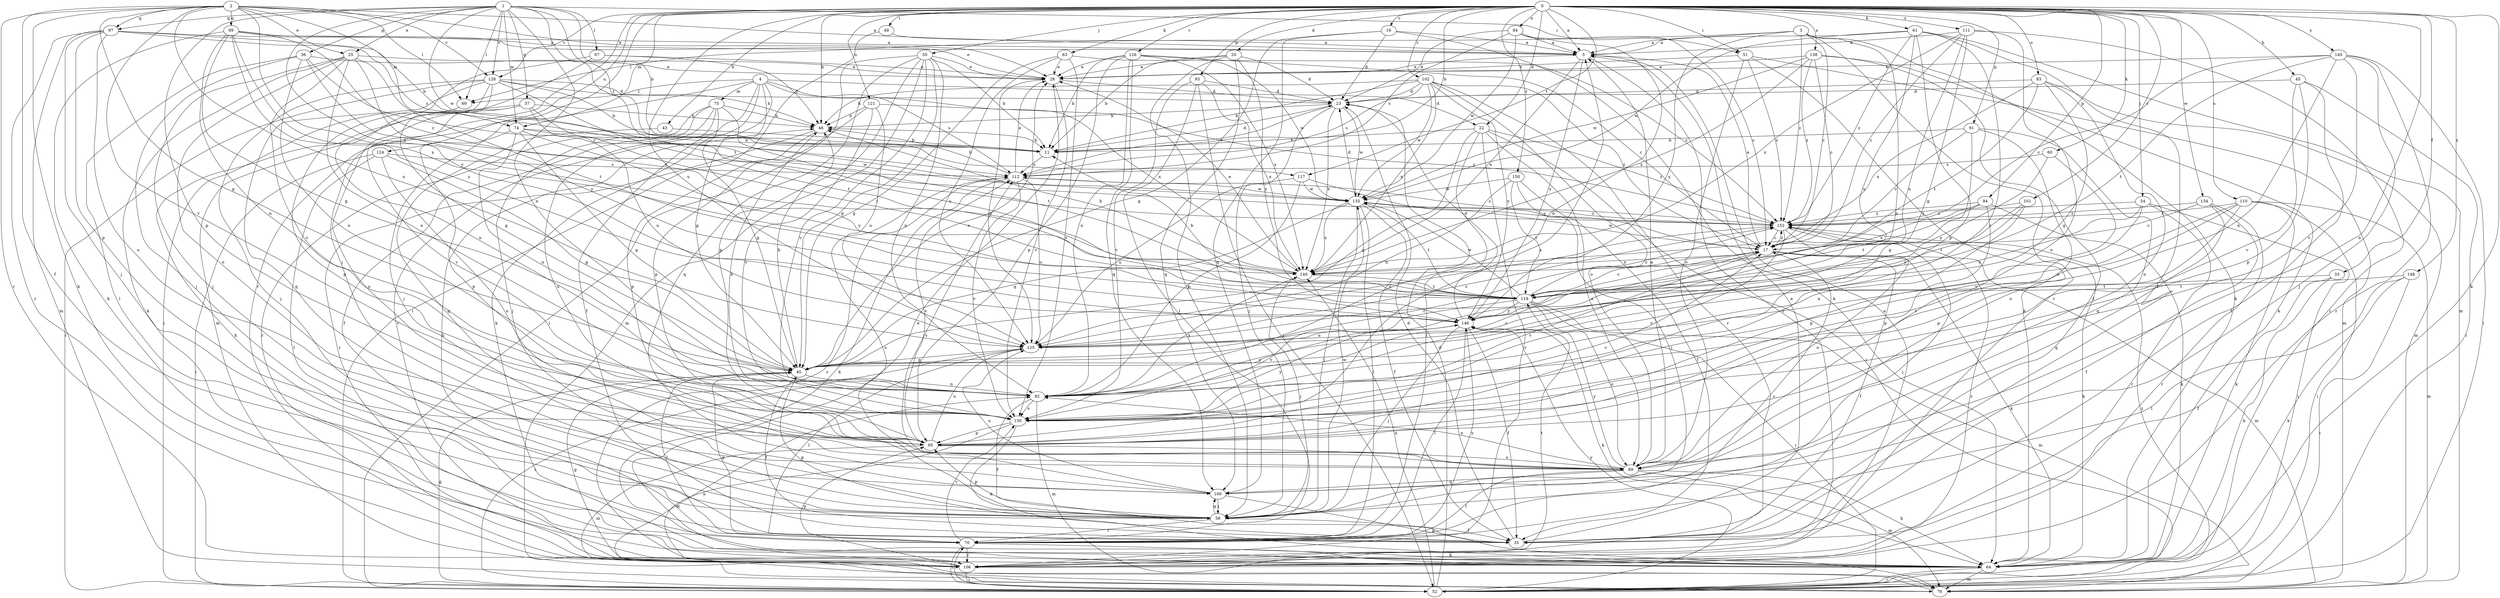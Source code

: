 strict digraph  {
0;
1;
2;
3;
4;
5;
11;
16;
17;
20;
22;
23;
25;
28;
33;
35;
36;
37;
40;
43;
45;
46;
49;
51;
52;
54;
55;
58;
60;
61;
63;
64;
67;
69;
70;
74;
75;
76;
82;
83;
84;
89;
91;
93;
94;
95;
97;
99;
100;
101;
102;
106;
110;
111;
112;
117;
118;
121;
124;
125;
126;
128;
130;
134;
135;
138;
140;
145;
146;
148;
150;
152;
0 -> 5  [label=a];
0 -> 11  [label=b];
0 -> 16  [label=c];
0 -> 20  [label=d];
0 -> 22  [label=d];
0 -> 33  [label=f];
0 -> 43  [label=h];
0 -> 45  [label=h];
0 -> 46  [label=h];
0 -> 49  [label=i];
0 -> 51  [label=i];
0 -> 54  [label=j];
0 -> 55  [label=j];
0 -> 58  [label=j];
0 -> 60  [label=k];
0 -> 61  [label=k];
0 -> 63  [label=k];
0 -> 64  [label=k];
0 -> 74  [label=m];
0 -> 83  [label=o];
0 -> 84  [label=o];
0 -> 89  [label=o];
0 -> 91  [label=p];
0 -> 93  [label=p];
0 -> 94  [label=p];
0 -> 101  [label=r];
0 -> 102  [label=r];
0 -> 106  [label=r];
0 -> 110  [label=s];
0 -> 111  [label=s];
0 -> 117  [label=t];
0 -> 121  [label=u];
0 -> 124  [label=u];
0 -> 125  [label=u];
0 -> 126  [label=v];
0 -> 128  [label=v];
0 -> 134  [label=w];
0 -> 138  [label=x];
0 -> 145  [label=y];
0 -> 148  [label=z];
0 -> 150  [label=z];
1 -> 11  [label=b];
1 -> 25  [label=e];
1 -> 36  [label=g];
1 -> 37  [label=g];
1 -> 51  [label=i];
1 -> 67  [label=l];
1 -> 69  [label=l];
1 -> 74  [label=m];
1 -> 82  [label=n];
1 -> 95  [label=p];
1 -> 97  [label=q];
1 -> 117  [label=t];
1 -> 118  [label=t];
1 -> 128  [label=v];
1 -> 135  [label=w];
1 -> 140  [label=x];
2 -> 5  [label=a];
2 -> 25  [label=e];
2 -> 28  [label=e];
2 -> 35  [label=f];
2 -> 40  [label=g];
2 -> 64  [label=k];
2 -> 69  [label=l];
2 -> 74  [label=m];
2 -> 97  [label=q];
2 -> 99  [label=q];
2 -> 106  [label=r];
2 -> 125  [label=u];
2 -> 128  [label=v];
2 -> 130  [label=v];
2 -> 146  [label=y];
3 -> 5  [label=a];
3 -> 17  [label=c];
3 -> 64  [label=k];
3 -> 69  [label=l];
3 -> 82  [label=n];
3 -> 106  [label=r];
3 -> 146  [label=y];
3 -> 152  [label=z];
4 -> 22  [label=d];
4 -> 35  [label=f];
4 -> 40  [label=g];
4 -> 58  [label=j];
4 -> 64  [label=k];
4 -> 69  [label=l];
4 -> 75  [label=m];
4 -> 106  [label=r];
4 -> 112  [label=s];
4 -> 140  [label=x];
5 -> 28  [label=e];
5 -> 106  [label=r];
5 -> 140  [label=x];
5 -> 146  [label=y];
11 -> 23  [label=d];
11 -> 112  [label=s];
16 -> 5  [label=a];
16 -> 23  [label=d];
16 -> 40  [label=g];
16 -> 64  [label=k];
16 -> 100  [label=q];
17 -> 5  [label=a];
17 -> 35  [label=f];
17 -> 64  [label=k];
17 -> 76  [label=m];
17 -> 130  [label=v];
17 -> 135  [label=w];
17 -> 140  [label=x];
17 -> 152  [label=z];
20 -> 11  [label=b];
20 -> 23  [label=d];
20 -> 28  [label=e];
20 -> 58  [label=j];
20 -> 100  [label=q];
20 -> 146  [label=y];
22 -> 11  [label=b];
22 -> 40  [label=g];
22 -> 52  [label=i];
22 -> 70  [label=l];
22 -> 89  [label=o];
22 -> 106  [label=r];
22 -> 152  [label=z];
23 -> 46  [label=h];
23 -> 58  [label=j];
23 -> 112  [label=s];
23 -> 135  [label=w];
23 -> 140  [label=x];
25 -> 28  [label=e];
25 -> 58  [label=j];
25 -> 64  [label=k];
25 -> 82  [label=n];
25 -> 89  [label=o];
25 -> 118  [label=t];
25 -> 130  [label=v];
25 -> 146  [label=y];
28 -> 23  [label=d];
28 -> 125  [label=u];
28 -> 130  [label=v];
33 -> 35  [label=f];
33 -> 64  [label=k];
33 -> 118  [label=t];
35 -> 5  [label=a];
35 -> 23  [label=d];
35 -> 40  [label=g];
36 -> 28  [label=e];
36 -> 58  [label=j];
36 -> 70  [label=l];
36 -> 82  [label=n];
36 -> 140  [label=x];
36 -> 152  [label=z];
37 -> 46  [label=h];
37 -> 64  [label=k];
37 -> 89  [label=o];
37 -> 118  [label=t];
37 -> 125  [label=u];
37 -> 130  [label=v];
40 -> 17  [label=c];
40 -> 28  [label=e];
40 -> 35  [label=f];
40 -> 46  [label=h];
40 -> 70  [label=l];
40 -> 82  [label=n];
43 -> 11  [label=b];
43 -> 100  [label=q];
45 -> 23  [label=d];
45 -> 35  [label=f];
45 -> 52  [label=i];
45 -> 95  [label=p];
45 -> 130  [label=v];
46 -> 11  [label=b];
46 -> 95  [label=p];
46 -> 106  [label=r];
49 -> 5  [label=a];
49 -> 52  [label=i];
51 -> 28  [label=e];
51 -> 64  [label=k];
51 -> 76  [label=m];
51 -> 89  [label=o];
51 -> 152  [label=z];
52 -> 23  [label=d];
52 -> 40  [label=g];
52 -> 70  [label=l];
52 -> 140  [label=x];
52 -> 146  [label=y];
52 -> 152  [label=z];
54 -> 52  [label=i];
54 -> 95  [label=p];
54 -> 106  [label=r];
54 -> 146  [label=y];
54 -> 152  [label=z];
55 -> 11  [label=b];
55 -> 28  [label=e];
55 -> 40  [label=g];
55 -> 52  [label=i];
55 -> 76  [label=m];
55 -> 82  [label=n];
55 -> 95  [label=p];
55 -> 100  [label=q];
55 -> 130  [label=v];
58 -> 35  [label=f];
58 -> 70  [label=l];
58 -> 95  [label=p];
58 -> 100  [label=q];
58 -> 112  [label=s];
58 -> 135  [label=w];
60 -> 112  [label=s];
60 -> 130  [label=v];
60 -> 146  [label=y];
61 -> 5  [label=a];
61 -> 35  [label=f];
61 -> 76  [label=m];
61 -> 95  [label=p];
61 -> 125  [label=u];
61 -> 130  [label=v];
61 -> 135  [label=w];
61 -> 152  [label=z];
63 -> 28  [label=e];
63 -> 40  [label=g];
63 -> 125  [label=u];
63 -> 130  [label=v];
63 -> 152  [label=z];
64 -> 52  [label=i];
64 -> 76  [label=m];
67 -> 28  [label=e];
67 -> 46  [label=h];
67 -> 52  [label=i];
67 -> 76  [label=m];
69 -> 95  [label=p];
70 -> 17  [label=c];
70 -> 40  [label=g];
70 -> 46  [label=h];
70 -> 52  [label=i];
70 -> 64  [label=k];
70 -> 106  [label=r];
70 -> 130  [label=v];
70 -> 146  [label=y];
74 -> 11  [label=b];
74 -> 40  [label=g];
74 -> 82  [label=n];
74 -> 95  [label=p];
74 -> 135  [label=w];
74 -> 146  [label=y];
75 -> 35  [label=f];
75 -> 40  [label=g];
75 -> 46  [label=h];
75 -> 58  [label=j];
75 -> 89  [label=o];
75 -> 106  [label=r];
75 -> 118  [label=t];
76 -> 82  [label=n];
82 -> 17  [label=c];
82 -> 35  [label=f];
82 -> 76  [label=m];
82 -> 130  [label=v];
82 -> 140  [label=x];
82 -> 146  [label=y];
83 -> 23  [label=d];
83 -> 40  [label=g];
83 -> 76  [label=m];
83 -> 89  [label=o];
83 -> 118  [label=t];
83 -> 140  [label=x];
84 -> 5  [label=a];
84 -> 17  [label=c];
84 -> 23  [label=d];
84 -> 82  [label=n];
84 -> 112  [label=s];
84 -> 135  [label=w];
89 -> 5  [label=a];
89 -> 64  [label=k];
89 -> 70  [label=l];
89 -> 76  [label=m];
89 -> 82  [label=n];
89 -> 100  [label=q];
89 -> 146  [label=y];
91 -> 11  [label=b];
91 -> 17  [label=c];
91 -> 40  [label=g];
91 -> 89  [label=o];
91 -> 100  [label=q];
93 -> 23  [label=d];
93 -> 52  [label=i];
93 -> 70  [label=l];
93 -> 130  [label=v];
93 -> 140  [label=x];
94 -> 64  [label=k];
94 -> 95  [label=p];
94 -> 118  [label=t];
94 -> 140  [label=x];
94 -> 152  [label=z];
95 -> 5  [label=a];
95 -> 17  [label=c];
95 -> 76  [label=m];
95 -> 89  [label=o];
95 -> 112  [label=s];
95 -> 125  [label=u];
97 -> 5  [label=a];
97 -> 11  [label=b];
97 -> 58  [label=j];
97 -> 76  [label=m];
97 -> 89  [label=o];
97 -> 95  [label=p];
97 -> 106  [label=r];
97 -> 112  [label=s];
99 -> 5  [label=a];
99 -> 28  [label=e];
99 -> 40  [label=g];
99 -> 64  [label=k];
99 -> 82  [label=n];
99 -> 140  [label=x];
99 -> 146  [label=y];
99 -> 152  [label=z];
100 -> 58  [label=j];
100 -> 64  [label=k];
100 -> 112  [label=s];
100 -> 125  [label=u];
101 -> 82  [label=n];
101 -> 118  [label=t];
101 -> 146  [label=y];
101 -> 152  [label=z];
102 -> 11  [label=b];
102 -> 17  [label=c];
102 -> 23  [label=d];
102 -> 46  [label=h];
102 -> 89  [label=o];
102 -> 106  [label=r];
102 -> 112  [label=s];
102 -> 135  [label=w];
102 -> 140  [label=x];
102 -> 146  [label=y];
106 -> 5  [label=a];
106 -> 28  [label=e];
106 -> 40  [label=g];
106 -> 52  [label=i];
106 -> 95  [label=p];
106 -> 118  [label=t];
106 -> 152  [label=z];
110 -> 52  [label=i];
110 -> 64  [label=k];
110 -> 76  [label=m];
110 -> 95  [label=p];
110 -> 125  [label=u];
110 -> 130  [label=v];
110 -> 152  [label=z];
111 -> 5  [label=a];
111 -> 17  [label=c];
111 -> 40  [label=g];
111 -> 52  [label=i];
111 -> 89  [label=o];
111 -> 125  [label=u];
111 -> 140  [label=x];
112 -> 28  [label=e];
112 -> 46  [label=h];
112 -> 64  [label=k];
112 -> 106  [label=r];
112 -> 125  [label=u];
112 -> 130  [label=v];
112 -> 135  [label=w];
117 -> 17  [label=c];
117 -> 82  [label=n];
117 -> 125  [label=u];
117 -> 135  [label=w];
118 -> 11  [label=b];
118 -> 17  [label=c];
118 -> 52  [label=i];
118 -> 76  [label=m];
118 -> 89  [label=o];
118 -> 130  [label=v];
118 -> 135  [label=w];
118 -> 146  [label=y];
118 -> 152  [label=z];
121 -> 46  [label=h];
121 -> 95  [label=p];
121 -> 125  [label=u];
121 -> 130  [label=v];
121 -> 152  [label=z];
124 -> 40  [label=g];
124 -> 52  [label=i];
124 -> 70  [label=l];
124 -> 89  [label=o];
124 -> 112  [label=s];
125 -> 40  [label=g];
125 -> 52  [label=i];
125 -> 70  [label=l];
125 -> 152  [label=z];
126 -> 11  [label=b];
126 -> 17  [label=c];
126 -> 28  [label=e];
126 -> 82  [label=n];
126 -> 95  [label=p];
126 -> 100  [label=q];
126 -> 135  [label=w];
126 -> 140  [label=x];
128 -> 11  [label=b];
128 -> 23  [label=d];
128 -> 40  [label=g];
128 -> 46  [label=h];
128 -> 52  [label=i];
128 -> 58  [label=j];
128 -> 82  [label=n];
128 -> 100  [label=q];
128 -> 118  [label=t];
130 -> 46  [label=h];
130 -> 64  [label=k];
130 -> 76  [label=m];
130 -> 95  [label=p];
130 -> 146  [label=y];
134 -> 17  [label=c];
134 -> 35  [label=f];
134 -> 100  [label=q];
134 -> 106  [label=r];
134 -> 152  [label=z];
135 -> 23  [label=d];
135 -> 35  [label=f];
135 -> 40  [label=g];
135 -> 58  [label=j];
135 -> 70  [label=l];
135 -> 118  [label=t];
135 -> 140  [label=x];
135 -> 152  [label=z];
138 -> 17  [label=c];
138 -> 28  [label=e];
138 -> 35  [label=f];
138 -> 64  [label=k];
138 -> 135  [label=w];
138 -> 140  [label=x];
138 -> 152  [label=z];
140 -> 28  [label=e];
140 -> 46  [label=h];
140 -> 58  [label=j];
140 -> 118  [label=t];
145 -> 17  [label=c];
145 -> 28  [label=e];
145 -> 52  [label=i];
145 -> 58  [label=j];
145 -> 82  [label=n];
145 -> 106  [label=r];
145 -> 118  [label=t];
145 -> 130  [label=v];
146 -> 23  [label=d];
146 -> 35  [label=f];
146 -> 58  [label=j];
146 -> 64  [label=k];
146 -> 70  [label=l];
146 -> 125  [label=u];
148 -> 52  [label=i];
148 -> 64  [label=k];
148 -> 70  [label=l];
148 -> 118  [label=t];
150 -> 35  [label=f];
150 -> 58  [label=j];
150 -> 118  [label=t];
150 -> 125  [label=u];
150 -> 135  [label=w];
152 -> 17  [label=c];
152 -> 58  [label=j];
152 -> 64  [label=k];
152 -> 89  [label=o];
152 -> 112  [label=s];
152 -> 125  [label=u];
152 -> 130  [label=v];
}
